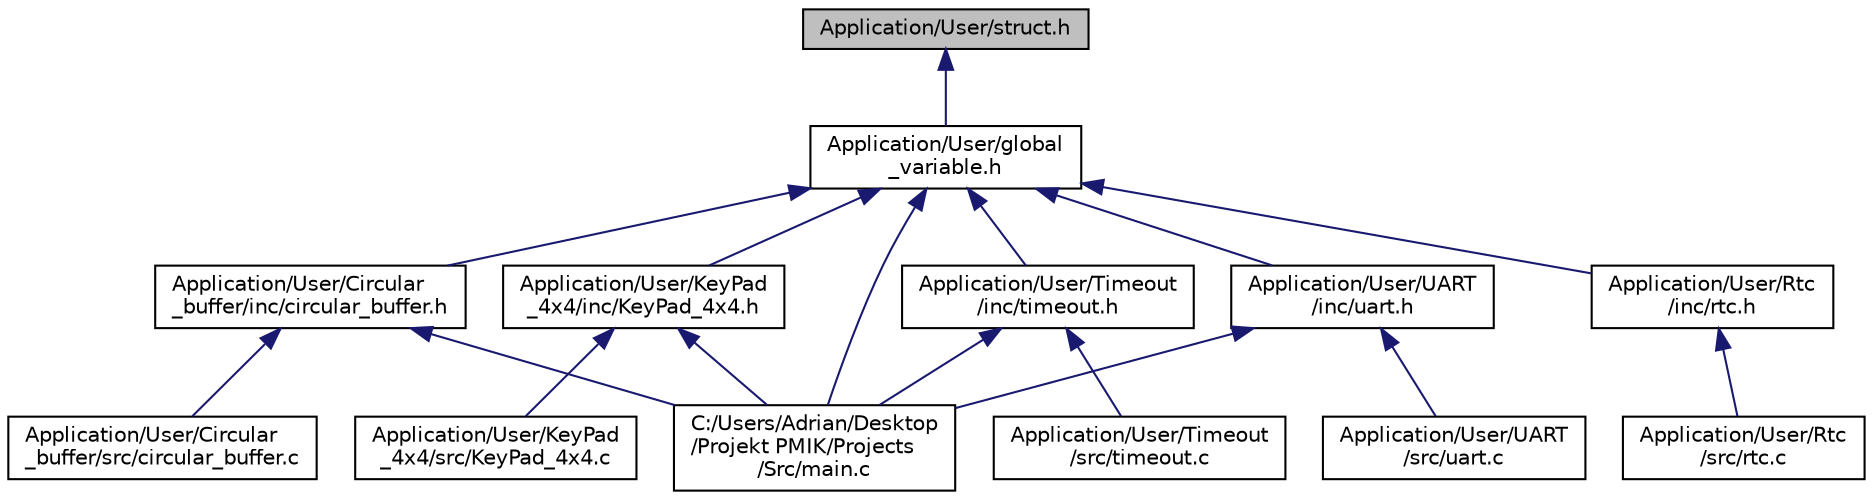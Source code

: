 digraph "Application/User/struct.h"
{
  edge [fontname="Helvetica",fontsize="10",labelfontname="Helvetica",labelfontsize="10"];
  node [fontname="Helvetica",fontsize="10",shape=record];
  Node3 [label="Application/User/struct.h",height=0.2,width=0.4,color="black", fillcolor="grey75", style="filled", fontcolor="black"];
  Node3 -> Node4 [dir="back",color="midnightblue",fontsize="10",style="solid"];
  Node4 [label="Application/User/global\l_variable.h",height=0.2,width=0.4,color="black", fillcolor="white", style="filled",URL="$global__variable_8h.html"];
  Node4 -> Node5 [dir="back",color="midnightblue",fontsize="10",style="solid"];
  Node5 [label="C:/Users/Adrian/Desktop\l/Projekt PMIK/Projects\l/Src/main.c",height=0.2,width=0.4,color="black", fillcolor="white", style="filled",URL="$main_8c.html",tooltip=": Main program body "];
  Node4 -> Node6 [dir="back",color="midnightblue",fontsize="10",style="solid"];
  Node6 [label="Application/User/Circular\l_buffer/inc/circular_buffer.h",height=0.2,width=0.4,color="black", fillcolor="white", style="filled",URL="$circular__buffer_8h.html",tooltip="this header file will contain all required function definitions to circular_buffer.c "];
  Node6 -> Node7 [dir="back",color="midnightblue",fontsize="10",style="solid"];
  Node7 [label="Application/User/Circular\l_buffer/src/circular_buffer.c",height=0.2,width=0.4,color="black", fillcolor="white", style="filled",URL="$circular__buffer_8c.html"];
  Node6 -> Node5 [dir="back",color="midnightblue",fontsize="10",style="solid"];
  Node4 -> Node8 [dir="back",color="midnightblue",fontsize="10",style="solid"];
  Node8 [label="Application/User/KeyPad\l_4x4/inc/KeyPad_4x4.h",height=0.2,width=0.4,color="black", fillcolor="white", style="filled",URL="$_key_pad__4x4_8h.html"];
  Node8 -> Node9 [dir="back",color="midnightblue",fontsize="10",style="solid"];
  Node9 [label="Application/User/KeyPad\l_4x4/src/KeyPad_4x4.c",height=0.2,width=0.4,color="black", fillcolor="white", style="filled",URL="$_key_pad__4x4_8c.html"];
  Node8 -> Node5 [dir="back",color="midnightblue",fontsize="10",style="solid"];
  Node4 -> Node10 [dir="back",color="midnightblue",fontsize="10",style="solid"];
  Node10 [label="Application/User/Rtc\l/inc/rtc.h",height=0.2,width=0.4,color="black", fillcolor="white", style="filled",URL="$rtc_8h.html"];
  Node10 -> Node11 [dir="back",color="midnightblue",fontsize="10",style="solid"];
  Node11 [label="Application/User/Rtc\l/src/rtc.c",height=0.2,width=0.4,color="black", fillcolor="white", style="filled",URL="$rtc_8c.html"];
  Node4 -> Node12 [dir="back",color="midnightblue",fontsize="10",style="solid"];
  Node12 [label="Application/User/Timeout\l/inc/timeout.h",height=0.2,width=0.4,color="black", fillcolor="white", style="filled",URL="$timeout_8h.html"];
  Node12 -> Node13 [dir="back",color="midnightblue",fontsize="10",style="solid"];
  Node13 [label="Application/User/Timeout\l/src/timeout.c",height=0.2,width=0.4,color="black", fillcolor="white", style="filled",URL="$timeout_8c.html"];
  Node12 -> Node5 [dir="back",color="midnightblue",fontsize="10",style="solid"];
  Node4 -> Node14 [dir="back",color="midnightblue",fontsize="10",style="solid"];
  Node14 [label="Application/User/UART\l/inc/uart.h",height=0.2,width=0.4,color="black", fillcolor="white", style="filled",URL="$uart_8h.html"];
  Node14 -> Node15 [dir="back",color="midnightblue",fontsize="10",style="solid"];
  Node15 [label="Application/User/UART\l/src/uart.c",height=0.2,width=0.4,color="black", fillcolor="white", style="filled",URL="$uart_8c.html"];
  Node14 -> Node5 [dir="back",color="midnightblue",fontsize="10",style="solid"];
}
